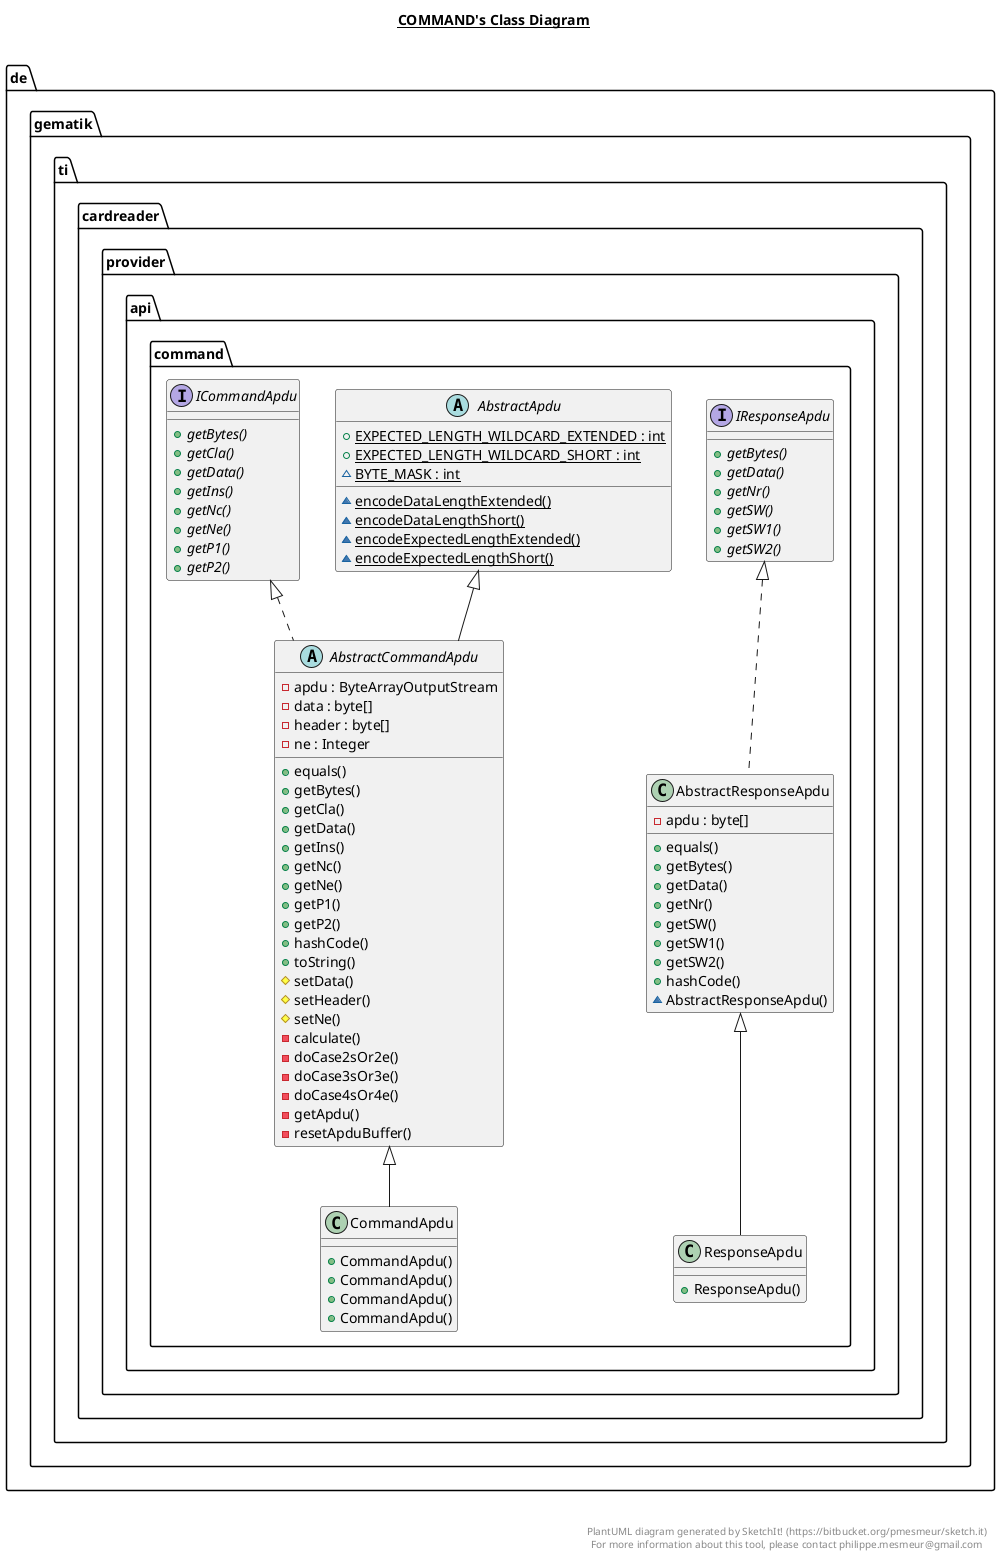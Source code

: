 @startuml

title __COMMAND's Class Diagram__\n

  namespace de.gematik.ti.cardreader.provider.api {
    namespace command {
      abstract class de.gematik.ti.cardreader.provider.api.command.AbstractApdu {
          {static} + EXPECTED_LENGTH_WILDCARD_EXTENDED : int
          {static} + EXPECTED_LENGTH_WILDCARD_SHORT : int
          {static} ~ BYTE_MASK : int
          {static} ~ encodeDataLengthExtended()
          {static} ~ encodeDataLengthShort()
          {static} ~ encodeExpectedLengthExtended()
          {static} ~ encodeExpectedLengthShort()
      }
    }
  }
  

  namespace de.gematik.ti.cardreader.provider.api {
    namespace command {
      abstract class de.gematik.ti.cardreader.provider.api.command.AbstractCommandApdu {
          - apdu : ByteArrayOutputStream
          - data : byte[]
          - header : byte[]
          - ne : Integer
          + equals()
          + getBytes()
          + getCla()
          + getData()
          + getIns()
          + getNc()
          + getNe()
          + getP1()
          + getP2()
          + hashCode()
          + toString()
          # setData()
          # setHeader()
          # setNe()
          - calculate()
          - doCase2sOr2e()
          - doCase3sOr3e()
          - doCase4sOr4e()
          - getApdu()
          - resetApduBuffer()
      }
    }
  }
  

  namespace de.gematik.ti.cardreader.provider.api {
    namespace command {
      class de.gematik.ti.cardreader.provider.api.command.AbstractResponseApdu {
          - apdu : byte[]
          + equals()
          + getBytes()
          + getData()
          + getNr()
          + getSW()
          + getSW1()
          + getSW2()
          + hashCode()
          ~ AbstractResponseApdu()
      }
    }
  }
  

  namespace de.gematik.ti.cardreader.provider.api {
    namespace command {
      class de.gematik.ti.cardreader.provider.api.command.CommandApdu {
          + CommandApdu()
          + CommandApdu()
          + CommandApdu()
          + CommandApdu()
      }
    }
  }
  

  namespace de.gematik.ti.cardreader.provider.api {
    namespace command {
      interface de.gematik.ti.cardreader.provider.api.command.ICommandApdu {
          {abstract} + getBytes()
          {abstract} + getCla()
          {abstract} + getData()
          {abstract} + getIns()
          {abstract} + getNc()
          {abstract} + getNe()
          {abstract} + getP1()
          {abstract} + getP2()
      }
    }
  }
  

  namespace de.gematik.ti.cardreader.provider.api {
    namespace command {
      interface de.gematik.ti.cardreader.provider.api.command.IResponseApdu {
          {abstract} + getBytes()
          {abstract} + getData()
          {abstract} + getNr()
          {abstract} + getSW()
          {abstract} + getSW1()
          {abstract} + getSW2()
      }
    }
  }
  

  namespace de.gematik.ti.cardreader.provider.api {
    namespace command {
      class de.gematik.ti.cardreader.provider.api.command.ResponseApdu {
          + ResponseApdu()
      }
    }
  }
  

  de.gematik.ti.cardreader.provider.api.command.AbstractCommandApdu .up.|> de.gematik.ti.cardreader.provider.api.command.ICommandApdu
  de.gematik.ti.cardreader.provider.api.command.AbstractCommandApdu -up-|> de.gematik.ti.cardreader.provider.api.command.AbstractApdu
  de.gematik.ti.cardreader.provider.api.command.AbstractResponseApdu .up.|> de.gematik.ti.cardreader.provider.api.command.IResponseApdu
  de.gematik.ti.cardreader.provider.api.command.CommandApdu -up-|> de.gematik.ti.cardreader.provider.api.command.AbstractCommandApdu
  de.gematik.ti.cardreader.provider.api.command.ResponseApdu -up-|> de.gematik.ti.cardreader.provider.api.command.AbstractResponseApdu


right footer


PlantUML diagram generated by SketchIt! (https://bitbucket.org/pmesmeur/sketch.it)
For more information about this tool, please contact philippe.mesmeur@gmail.com
endfooter

@enduml
